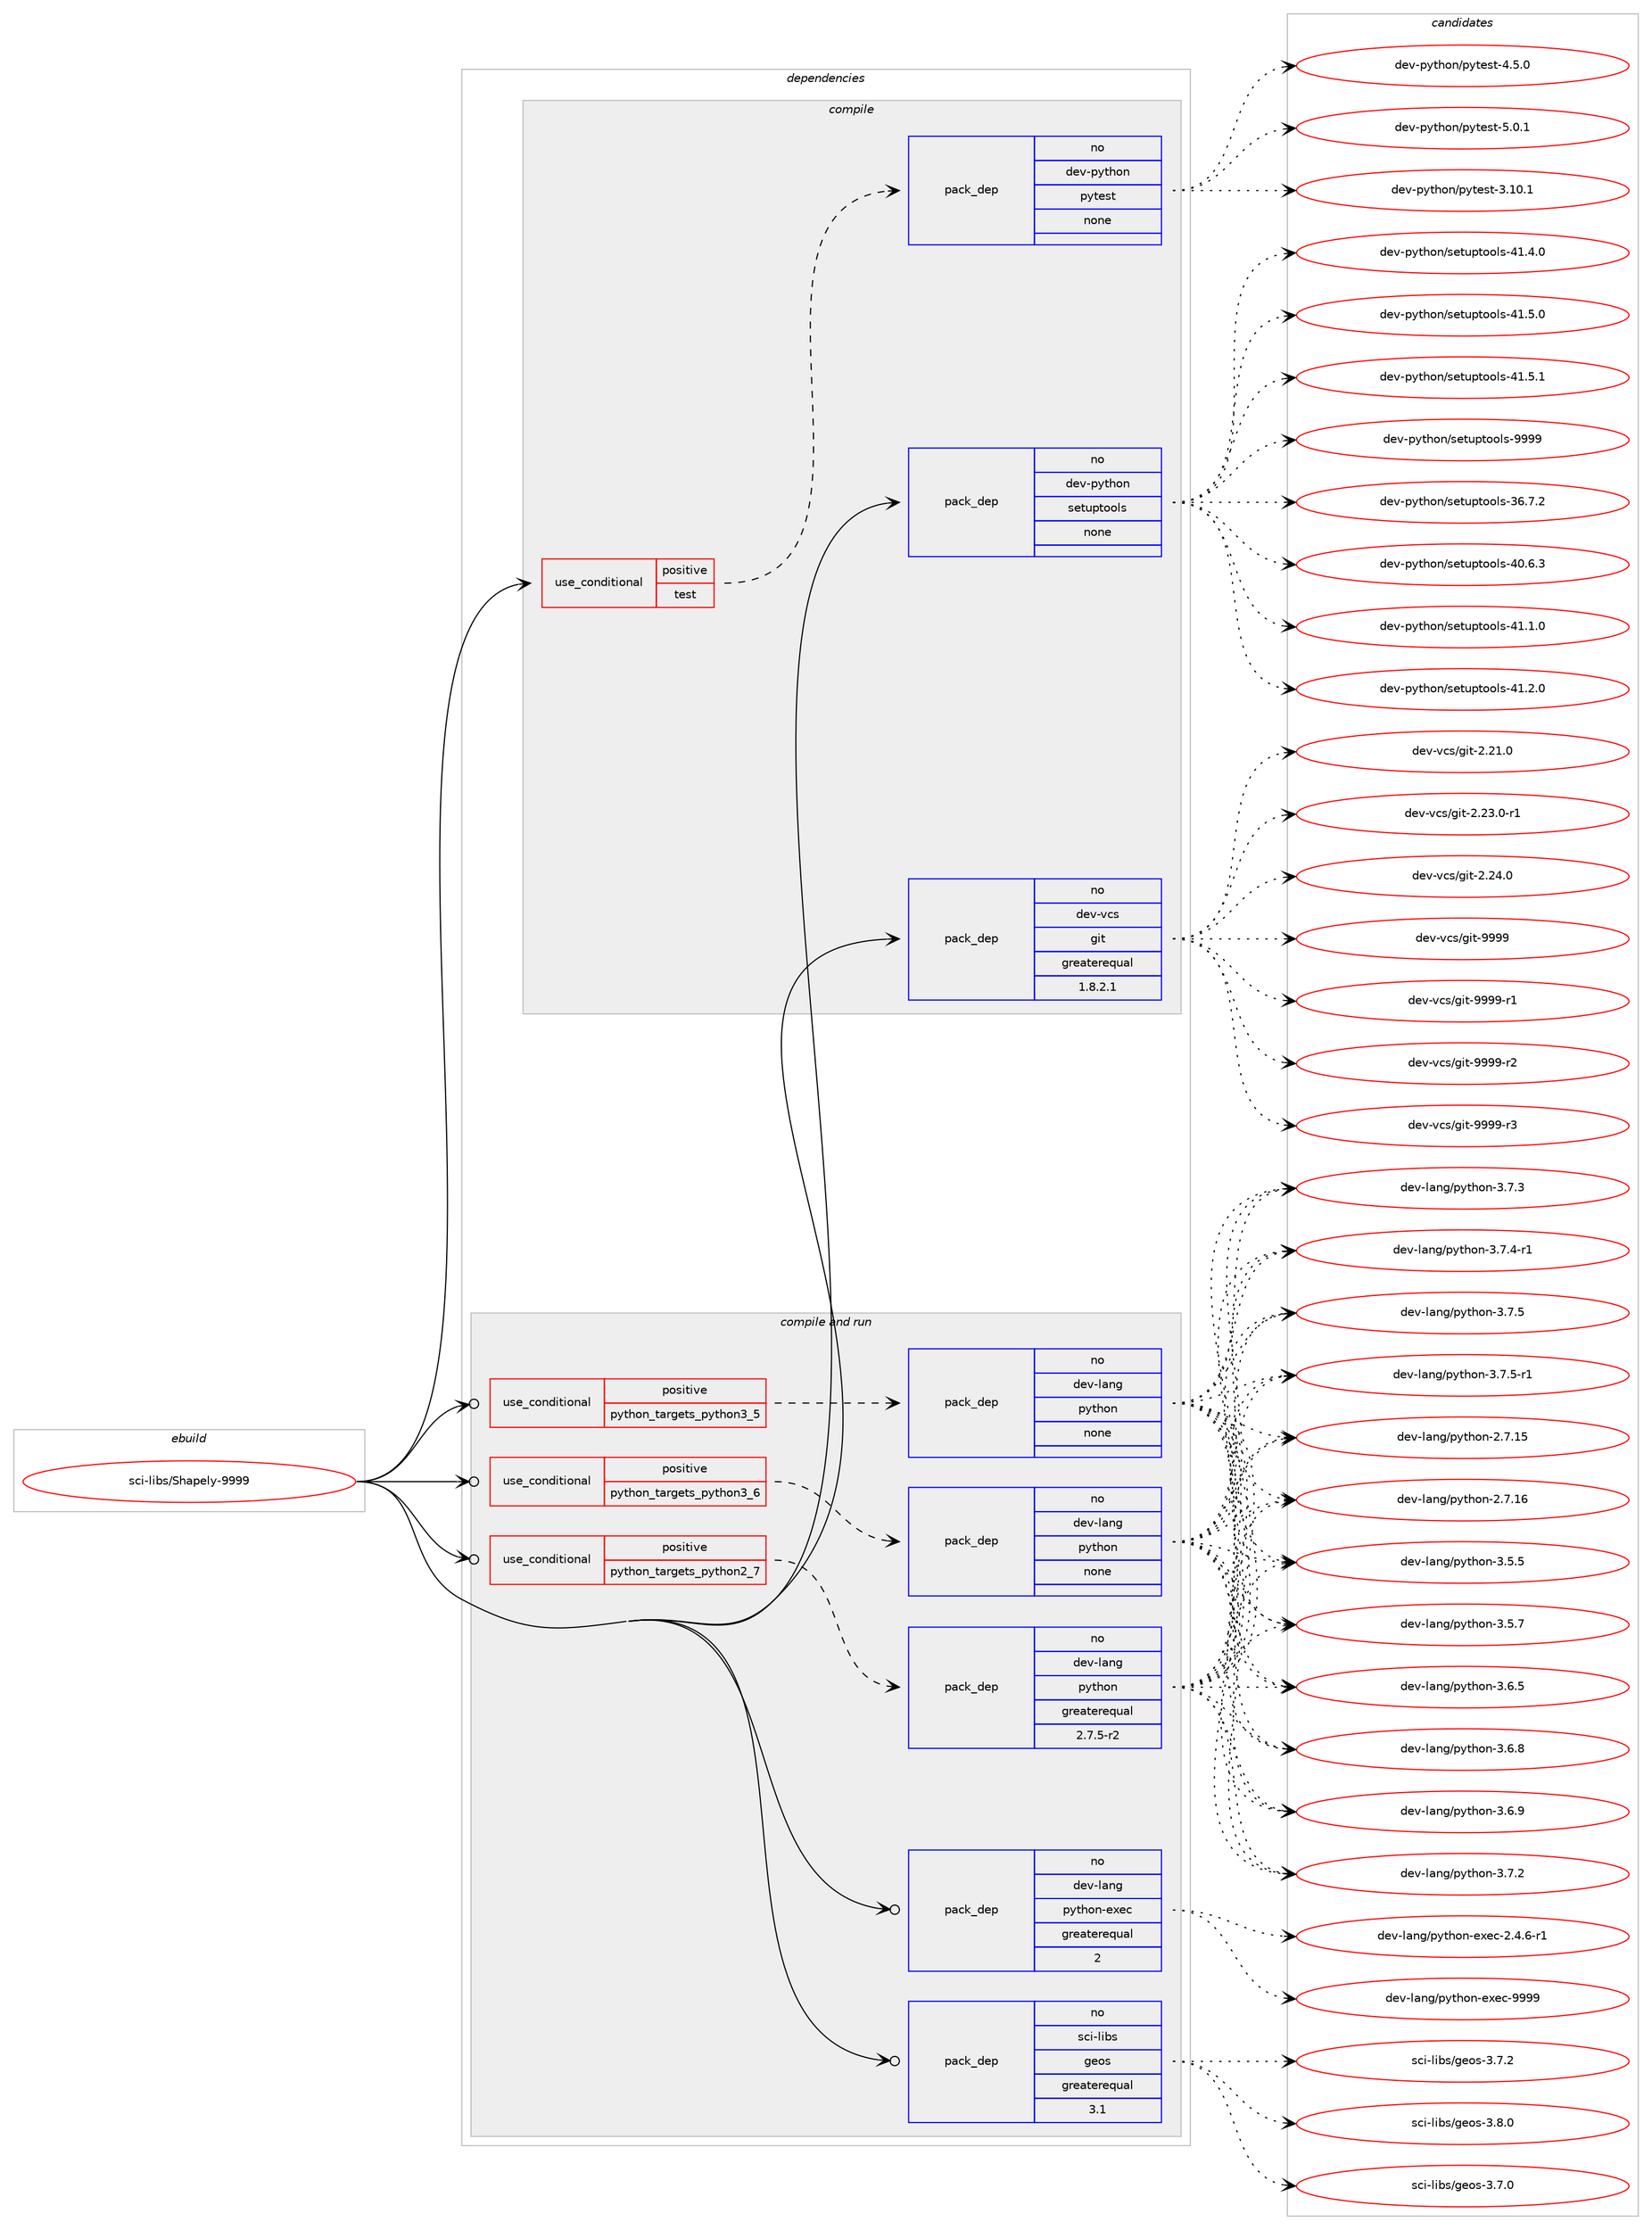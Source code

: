 digraph prolog {

# *************
# Graph options
# *************

newrank=true;
concentrate=true;
compound=true;
graph [rankdir=LR,fontname=Helvetica,fontsize=10,ranksep=1.5];#, ranksep=2.5, nodesep=0.2];
edge  [arrowhead=vee];
node  [fontname=Helvetica,fontsize=10];

# **********
# The ebuild
# **********

subgraph cluster_leftcol {
color=gray;
rank=same;
label=<<i>ebuild</i>>;
id [label="sci-libs/Shapely-9999", color=red, width=4, href="../sci-libs/Shapely-9999.svg"];
}

# ****************
# The dependencies
# ****************

subgraph cluster_midcol {
color=gray;
label=<<i>dependencies</i>>;
subgraph cluster_compile {
fillcolor="#eeeeee";
style=filled;
label=<<i>compile</i>>;
subgraph cond207592 {
dependency855449 [label=<<TABLE BORDER="0" CELLBORDER="1" CELLSPACING="0" CELLPADDING="4"><TR><TD ROWSPAN="3" CELLPADDING="10">use_conditional</TD></TR><TR><TD>positive</TD></TR><TR><TD>test</TD></TR></TABLE>>, shape=none, color=red];
subgraph pack632760 {
dependency855450 [label=<<TABLE BORDER="0" CELLBORDER="1" CELLSPACING="0" CELLPADDING="4" WIDTH="220"><TR><TD ROWSPAN="6" CELLPADDING="30">pack_dep</TD></TR><TR><TD WIDTH="110">no</TD></TR><TR><TD>dev-python</TD></TR><TR><TD>pytest</TD></TR><TR><TD>none</TD></TR><TR><TD></TD></TR></TABLE>>, shape=none, color=blue];
}
dependency855449:e -> dependency855450:w [weight=20,style="dashed",arrowhead="vee"];
}
id:e -> dependency855449:w [weight=20,style="solid",arrowhead="vee"];
subgraph pack632761 {
dependency855451 [label=<<TABLE BORDER="0" CELLBORDER="1" CELLSPACING="0" CELLPADDING="4" WIDTH="220"><TR><TD ROWSPAN="6" CELLPADDING="30">pack_dep</TD></TR><TR><TD WIDTH="110">no</TD></TR><TR><TD>dev-python</TD></TR><TR><TD>setuptools</TD></TR><TR><TD>none</TD></TR><TR><TD></TD></TR></TABLE>>, shape=none, color=blue];
}
id:e -> dependency855451:w [weight=20,style="solid",arrowhead="vee"];
subgraph pack632762 {
dependency855452 [label=<<TABLE BORDER="0" CELLBORDER="1" CELLSPACING="0" CELLPADDING="4" WIDTH="220"><TR><TD ROWSPAN="6" CELLPADDING="30">pack_dep</TD></TR><TR><TD WIDTH="110">no</TD></TR><TR><TD>dev-vcs</TD></TR><TR><TD>git</TD></TR><TR><TD>greaterequal</TD></TR><TR><TD>1.8.2.1</TD></TR></TABLE>>, shape=none, color=blue];
}
id:e -> dependency855452:w [weight=20,style="solid",arrowhead="vee"];
}
subgraph cluster_compileandrun {
fillcolor="#eeeeee";
style=filled;
label=<<i>compile and run</i>>;
subgraph cond207593 {
dependency855453 [label=<<TABLE BORDER="0" CELLBORDER="1" CELLSPACING="0" CELLPADDING="4"><TR><TD ROWSPAN="3" CELLPADDING="10">use_conditional</TD></TR><TR><TD>positive</TD></TR><TR><TD>python_targets_python2_7</TD></TR></TABLE>>, shape=none, color=red];
subgraph pack632763 {
dependency855454 [label=<<TABLE BORDER="0" CELLBORDER="1" CELLSPACING="0" CELLPADDING="4" WIDTH="220"><TR><TD ROWSPAN="6" CELLPADDING="30">pack_dep</TD></TR><TR><TD WIDTH="110">no</TD></TR><TR><TD>dev-lang</TD></TR><TR><TD>python</TD></TR><TR><TD>greaterequal</TD></TR><TR><TD>2.7.5-r2</TD></TR></TABLE>>, shape=none, color=blue];
}
dependency855453:e -> dependency855454:w [weight=20,style="dashed",arrowhead="vee"];
}
id:e -> dependency855453:w [weight=20,style="solid",arrowhead="odotvee"];
subgraph cond207594 {
dependency855455 [label=<<TABLE BORDER="0" CELLBORDER="1" CELLSPACING="0" CELLPADDING="4"><TR><TD ROWSPAN="3" CELLPADDING="10">use_conditional</TD></TR><TR><TD>positive</TD></TR><TR><TD>python_targets_python3_5</TD></TR></TABLE>>, shape=none, color=red];
subgraph pack632764 {
dependency855456 [label=<<TABLE BORDER="0" CELLBORDER="1" CELLSPACING="0" CELLPADDING="4" WIDTH="220"><TR><TD ROWSPAN="6" CELLPADDING="30">pack_dep</TD></TR><TR><TD WIDTH="110">no</TD></TR><TR><TD>dev-lang</TD></TR><TR><TD>python</TD></TR><TR><TD>none</TD></TR><TR><TD></TD></TR></TABLE>>, shape=none, color=blue];
}
dependency855455:e -> dependency855456:w [weight=20,style="dashed",arrowhead="vee"];
}
id:e -> dependency855455:w [weight=20,style="solid",arrowhead="odotvee"];
subgraph cond207595 {
dependency855457 [label=<<TABLE BORDER="0" CELLBORDER="1" CELLSPACING="0" CELLPADDING="4"><TR><TD ROWSPAN="3" CELLPADDING="10">use_conditional</TD></TR><TR><TD>positive</TD></TR><TR><TD>python_targets_python3_6</TD></TR></TABLE>>, shape=none, color=red];
subgraph pack632765 {
dependency855458 [label=<<TABLE BORDER="0" CELLBORDER="1" CELLSPACING="0" CELLPADDING="4" WIDTH="220"><TR><TD ROWSPAN="6" CELLPADDING="30">pack_dep</TD></TR><TR><TD WIDTH="110">no</TD></TR><TR><TD>dev-lang</TD></TR><TR><TD>python</TD></TR><TR><TD>none</TD></TR><TR><TD></TD></TR></TABLE>>, shape=none, color=blue];
}
dependency855457:e -> dependency855458:w [weight=20,style="dashed",arrowhead="vee"];
}
id:e -> dependency855457:w [weight=20,style="solid",arrowhead="odotvee"];
subgraph pack632766 {
dependency855459 [label=<<TABLE BORDER="0" CELLBORDER="1" CELLSPACING="0" CELLPADDING="4" WIDTH="220"><TR><TD ROWSPAN="6" CELLPADDING="30">pack_dep</TD></TR><TR><TD WIDTH="110">no</TD></TR><TR><TD>dev-lang</TD></TR><TR><TD>python-exec</TD></TR><TR><TD>greaterequal</TD></TR><TR><TD>2</TD></TR></TABLE>>, shape=none, color=blue];
}
id:e -> dependency855459:w [weight=20,style="solid",arrowhead="odotvee"];
subgraph pack632767 {
dependency855460 [label=<<TABLE BORDER="0" CELLBORDER="1" CELLSPACING="0" CELLPADDING="4" WIDTH="220"><TR><TD ROWSPAN="6" CELLPADDING="30">pack_dep</TD></TR><TR><TD WIDTH="110">no</TD></TR><TR><TD>sci-libs</TD></TR><TR><TD>geos</TD></TR><TR><TD>greaterequal</TD></TR><TR><TD>3.1</TD></TR></TABLE>>, shape=none, color=blue];
}
id:e -> dependency855460:w [weight=20,style="solid",arrowhead="odotvee"];
}
subgraph cluster_run {
fillcolor="#eeeeee";
style=filled;
label=<<i>run</i>>;
}
}

# **************
# The candidates
# **************

subgraph cluster_choices {
rank=same;
color=gray;
label=<<i>candidates</i>>;

subgraph choice632760 {
color=black;
nodesep=1;
choice100101118451121211161041111104711212111610111511645514649484649 [label="dev-python/pytest-3.10.1", color=red, width=4,href="../dev-python/pytest-3.10.1.svg"];
choice1001011184511212111610411111047112121116101115116455246534648 [label="dev-python/pytest-4.5.0", color=red, width=4,href="../dev-python/pytest-4.5.0.svg"];
choice1001011184511212111610411111047112121116101115116455346484649 [label="dev-python/pytest-5.0.1", color=red, width=4,href="../dev-python/pytest-5.0.1.svg"];
dependency855450:e -> choice100101118451121211161041111104711212111610111511645514649484649:w [style=dotted,weight="100"];
dependency855450:e -> choice1001011184511212111610411111047112121116101115116455246534648:w [style=dotted,weight="100"];
dependency855450:e -> choice1001011184511212111610411111047112121116101115116455346484649:w [style=dotted,weight="100"];
}
subgraph choice632761 {
color=black;
nodesep=1;
choice100101118451121211161041111104711510111611711211611111110811545515446554650 [label="dev-python/setuptools-36.7.2", color=red, width=4,href="../dev-python/setuptools-36.7.2.svg"];
choice100101118451121211161041111104711510111611711211611111110811545524846544651 [label="dev-python/setuptools-40.6.3", color=red, width=4,href="../dev-python/setuptools-40.6.3.svg"];
choice100101118451121211161041111104711510111611711211611111110811545524946494648 [label="dev-python/setuptools-41.1.0", color=red, width=4,href="../dev-python/setuptools-41.1.0.svg"];
choice100101118451121211161041111104711510111611711211611111110811545524946504648 [label="dev-python/setuptools-41.2.0", color=red, width=4,href="../dev-python/setuptools-41.2.0.svg"];
choice100101118451121211161041111104711510111611711211611111110811545524946524648 [label="dev-python/setuptools-41.4.0", color=red, width=4,href="../dev-python/setuptools-41.4.0.svg"];
choice100101118451121211161041111104711510111611711211611111110811545524946534648 [label="dev-python/setuptools-41.5.0", color=red, width=4,href="../dev-python/setuptools-41.5.0.svg"];
choice100101118451121211161041111104711510111611711211611111110811545524946534649 [label="dev-python/setuptools-41.5.1", color=red, width=4,href="../dev-python/setuptools-41.5.1.svg"];
choice10010111845112121116104111110471151011161171121161111111081154557575757 [label="dev-python/setuptools-9999", color=red, width=4,href="../dev-python/setuptools-9999.svg"];
dependency855451:e -> choice100101118451121211161041111104711510111611711211611111110811545515446554650:w [style=dotted,weight="100"];
dependency855451:e -> choice100101118451121211161041111104711510111611711211611111110811545524846544651:w [style=dotted,weight="100"];
dependency855451:e -> choice100101118451121211161041111104711510111611711211611111110811545524946494648:w [style=dotted,weight="100"];
dependency855451:e -> choice100101118451121211161041111104711510111611711211611111110811545524946504648:w [style=dotted,weight="100"];
dependency855451:e -> choice100101118451121211161041111104711510111611711211611111110811545524946524648:w [style=dotted,weight="100"];
dependency855451:e -> choice100101118451121211161041111104711510111611711211611111110811545524946534648:w [style=dotted,weight="100"];
dependency855451:e -> choice100101118451121211161041111104711510111611711211611111110811545524946534649:w [style=dotted,weight="100"];
dependency855451:e -> choice10010111845112121116104111110471151011161171121161111111081154557575757:w [style=dotted,weight="100"];
}
subgraph choice632762 {
color=black;
nodesep=1;
choice10010111845118991154710310511645504650494648 [label="dev-vcs/git-2.21.0", color=red, width=4,href="../dev-vcs/git-2.21.0.svg"];
choice100101118451189911547103105116455046505146484511449 [label="dev-vcs/git-2.23.0-r1", color=red, width=4,href="../dev-vcs/git-2.23.0-r1.svg"];
choice10010111845118991154710310511645504650524648 [label="dev-vcs/git-2.24.0", color=red, width=4,href="../dev-vcs/git-2.24.0.svg"];
choice1001011184511899115471031051164557575757 [label="dev-vcs/git-9999", color=red, width=4,href="../dev-vcs/git-9999.svg"];
choice10010111845118991154710310511645575757574511449 [label="dev-vcs/git-9999-r1", color=red, width=4,href="../dev-vcs/git-9999-r1.svg"];
choice10010111845118991154710310511645575757574511450 [label="dev-vcs/git-9999-r2", color=red, width=4,href="../dev-vcs/git-9999-r2.svg"];
choice10010111845118991154710310511645575757574511451 [label="dev-vcs/git-9999-r3", color=red, width=4,href="../dev-vcs/git-9999-r3.svg"];
dependency855452:e -> choice10010111845118991154710310511645504650494648:w [style=dotted,weight="100"];
dependency855452:e -> choice100101118451189911547103105116455046505146484511449:w [style=dotted,weight="100"];
dependency855452:e -> choice10010111845118991154710310511645504650524648:w [style=dotted,weight="100"];
dependency855452:e -> choice1001011184511899115471031051164557575757:w [style=dotted,weight="100"];
dependency855452:e -> choice10010111845118991154710310511645575757574511449:w [style=dotted,weight="100"];
dependency855452:e -> choice10010111845118991154710310511645575757574511450:w [style=dotted,weight="100"];
dependency855452:e -> choice10010111845118991154710310511645575757574511451:w [style=dotted,weight="100"];
}
subgraph choice632763 {
color=black;
nodesep=1;
choice10010111845108971101034711212111610411111045504655464953 [label="dev-lang/python-2.7.15", color=red, width=4,href="../dev-lang/python-2.7.15.svg"];
choice10010111845108971101034711212111610411111045504655464954 [label="dev-lang/python-2.7.16", color=red, width=4,href="../dev-lang/python-2.7.16.svg"];
choice100101118451089711010347112121116104111110455146534653 [label="dev-lang/python-3.5.5", color=red, width=4,href="../dev-lang/python-3.5.5.svg"];
choice100101118451089711010347112121116104111110455146534655 [label="dev-lang/python-3.5.7", color=red, width=4,href="../dev-lang/python-3.5.7.svg"];
choice100101118451089711010347112121116104111110455146544653 [label="dev-lang/python-3.6.5", color=red, width=4,href="../dev-lang/python-3.6.5.svg"];
choice100101118451089711010347112121116104111110455146544656 [label="dev-lang/python-3.6.8", color=red, width=4,href="../dev-lang/python-3.6.8.svg"];
choice100101118451089711010347112121116104111110455146544657 [label="dev-lang/python-3.6.9", color=red, width=4,href="../dev-lang/python-3.6.9.svg"];
choice100101118451089711010347112121116104111110455146554650 [label="dev-lang/python-3.7.2", color=red, width=4,href="../dev-lang/python-3.7.2.svg"];
choice100101118451089711010347112121116104111110455146554651 [label="dev-lang/python-3.7.3", color=red, width=4,href="../dev-lang/python-3.7.3.svg"];
choice1001011184510897110103471121211161041111104551465546524511449 [label="dev-lang/python-3.7.4-r1", color=red, width=4,href="../dev-lang/python-3.7.4-r1.svg"];
choice100101118451089711010347112121116104111110455146554653 [label="dev-lang/python-3.7.5", color=red, width=4,href="../dev-lang/python-3.7.5.svg"];
choice1001011184510897110103471121211161041111104551465546534511449 [label="dev-lang/python-3.7.5-r1", color=red, width=4,href="../dev-lang/python-3.7.5-r1.svg"];
dependency855454:e -> choice10010111845108971101034711212111610411111045504655464953:w [style=dotted,weight="100"];
dependency855454:e -> choice10010111845108971101034711212111610411111045504655464954:w [style=dotted,weight="100"];
dependency855454:e -> choice100101118451089711010347112121116104111110455146534653:w [style=dotted,weight="100"];
dependency855454:e -> choice100101118451089711010347112121116104111110455146534655:w [style=dotted,weight="100"];
dependency855454:e -> choice100101118451089711010347112121116104111110455146544653:w [style=dotted,weight="100"];
dependency855454:e -> choice100101118451089711010347112121116104111110455146544656:w [style=dotted,weight="100"];
dependency855454:e -> choice100101118451089711010347112121116104111110455146544657:w [style=dotted,weight="100"];
dependency855454:e -> choice100101118451089711010347112121116104111110455146554650:w [style=dotted,weight="100"];
dependency855454:e -> choice100101118451089711010347112121116104111110455146554651:w [style=dotted,weight="100"];
dependency855454:e -> choice1001011184510897110103471121211161041111104551465546524511449:w [style=dotted,weight="100"];
dependency855454:e -> choice100101118451089711010347112121116104111110455146554653:w [style=dotted,weight="100"];
dependency855454:e -> choice1001011184510897110103471121211161041111104551465546534511449:w [style=dotted,weight="100"];
}
subgraph choice632764 {
color=black;
nodesep=1;
choice10010111845108971101034711212111610411111045504655464953 [label="dev-lang/python-2.7.15", color=red, width=4,href="../dev-lang/python-2.7.15.svg"];
choice10010111845108971101034711212111610411111045504655464954 [label="dev-lang/python-2.7.16", color=red, width=4,href="../dev-lang/python-2.7.16.svg"];
choice100101118451089711010347112121116104111110455146534653 [label="dev-lang/python-3.5.5", color=red, width=4,href="../dev-lang/python-3.5.5.svg"];
choice100101118451089711010347112121116104111110455146534655 [label="dev-lang/python-3.5.7", color=red, width=4,href="../dev-lang/python-3.5.7.svg"];
choice100101118451089711010347112121116104111110455146544653 [label="dev-lang/python-3.6.5", color=red, width=4,href="../dev-lang/python-3.6.5.svg"];
choice100101118451089711010347112121116104111110455146544656 [label="dev-lang/python-3.6.8", color=red, width=4,href="../dev-lang/python-3.6.8.svg"];
choice100101118451089711010347112121116104111110455146544657 [label="dev-lang/python-3.6.9", color=red, width=4,href="../dev-lang/python-3.6.9.svg"];
choice100101118451089711010347112121116104111110455146554650 [label="dev-lang/python-3.7.2", color=red, width=4,href="../dev-lang/python-3.7.2.svg"];
choice100101118451089711010347112121116104111110455146554651 [label="dev-lang/python-3.7.3", color=red, width=4,href="../dev-lang/python-3.7.3.svg"];
choice1001011184510897110103471121211161041111104551465546524511449 [label="dev-lang/python-3.7.4-r1", color=red, width=4,href="../dev-lang/python-3.7.4-r1.svg"];
choice100101118451089711010347112121116104111110455146554653 [label="dev-lang/python-3.7.5", color=red, width=4,href="../dev-lang/python-3.7.5.svg"];
choice1001011184510897110103471121211161041111104551465546534511449 [label="dev-lang/python-3.7.5-r1", color=red, width=4,href="../dev-lang/python-3.7.5-r1.svg"];
dependency855456:e -> choice10010111845108971101034711212111610411111045504655464953:w [style=dotted,weight="100"];
dependency855456:e -> choice10010111845108971101034711212111610411111045504655464954:w [style=dotted,weight="100"];
dependency855456:e -> choice100101118451089711010347112121116104111110455146534653:w [style=dotted,weight="100"];
dependency855456:e -> choice100101118451089711010347112121116104111110455146534655:w [style=dotted,weight="100"];
dependency855456:e -> choice100101118451089711010347112121116104111110455146544653:w [style=dotted,weight="100"];
dependency855456:e -> choice100101118451089711010347112121116104111110455146544656:w [style=dotted,weight="100"];
dependency855456:e -> choice100101118451089711010347112121116104111110455146544657:w [style=dotted,weight="100"];
dependency855456:e -> choice100101118451089711010347112121116104111110455146554650:w [style=dotted,weight="100"];
dependency855456:e -> choice100101118451089711010347112121116104111110455146554651:w [style=dotted,weight="100"];
dependency855456:e -> choice1001011184510897110103471121211161041111104551465546524511449:w [style=dotted,weight="100"];
dependency855456:e -> choice100101118451089711010347112121116104111110455146554653:w [style=dotted,weight="100"];
dependency855456:e -> choice1001011184510897110103471121211161041111104551465546534511449:w [style=dotted,weight="100"];
}
subgraph choice632765 {
color=black;
nodesep=1;
choice10010111845108971101034711212111610411111045504655464953 [label="dev-lang/python-2.7.15", color=red, width=4,href="../dev-lang/python-2.7.15.svg"];
choice10010111845108971101034711212111610411111045504655464954 [label="dev-lang/python-2.7.16", color=red, width=4,href="../dev-lang/python-2.7.16.svg"];
choice100101118451089711010347112121116104111110455146534653 [label="dev-lang/python-3.5.5", color=red, width=4,href="../dev-lang/python-3.5.5.svg"];
choice100101118451089711010347112121116104111110455146534655 [label="dev-lang/python-3.5.7", color=red, width=4,href="../dev-lang/python-3.5.7.svg"];
choice100101118451089711010347112121116104111110455146544653 [label="dev-lang/python-3.6.5", color=red, width=4,href="../dev-lang/python-3.6.5.svg"];
choice100101118451089711010347112121116104111110455146544656 [label="dev-lang/python-3.6.8", color=red, width=4,href="../dev-lang/python-3.6.8.svg"];
choice100101118451089711010347112121116104111110455146544657 [label="dev-lang/python-3.6.9", color=red, width=4,href="../dev-lang/python-3.6.9.svg"];
choice100101118451089711010347112121116104111110455146554650 [label="dev-lang/python-3.7.2", color=red, width=4,href="../dev-lang/python-3.7.2.svg"];
choice100101118451089711010347112121116104111110455146554651 [label="dev-lang/python-3.7.3", color=red, width=4,href="../dev-lang/python-3.7.3.svg"];
choice1001011184510897110103471121211161041111104551465546524511449 [label="dev-lang/python-3.7.4-r1", color=red, width=4,href="../dev-lang/python-3.7.4-r1.svg"];
choice100101118451089711010347112121116104111110455146554653 [label="dev-lang/python-3.7.5", color=red, width=4,href="../dev-lang/python-3.7.5.svg"];
choice1001011184510897110103471121211161041111104551465546534511449 [label="dev-lang/python-3.7.5-r1", color=red, width=4,href="../dev-lang/python-3.7.5-r1.svg"];
dependency855458:e -> choice10010111845108971101034711212111610411111045504655464953:w [style=dotted,weight="100"];
dependency855458:e -> choice10010111845108971101034711212111610411111045504655464954:w [style=dotted,weight="100"];
dependency855458:e -> choice100101118451089711010347112121116104111110455146534653:w [style=dotted,weight="100"];
dependency855458:e -> choice100101118451089711010347112121116104111110455146534655:w [style=dotted,weight="100"];
dependency855458:e -> choice100101118451089711010347112121116104111110455146544653:w [style=dotted,weight="100"];
dependency855458:e -> choice100101118451089711010347112121116104111110455146544656:w [style=dotted,weight="100"];
dependency855458:e -> choice100101118451089711010347112121116104111110455146544657:w [style=dotted,weight="100"];
dependency855458:e -> choice100101118451089711010347112121116104111110455146554650:w [style=dotted,weight="100"];
dependency855458:e -> choice100101118451089711010347112121116104111110455146554651:w [style=dotted,weight="100"];
dependency855458:e -> choice1001011184510897110103471121211161041111104551465546524511449:w [style=dotted,weight="100"];
dependency855458:e -> choice100101118451089711010347112121116104111110455146554653:w [style=dotted,weight="100"];
dependency855458:e -> choice1001011184510897110103471121211161041111104551465546534511449:w [style=dotted,weight="100"];
}
subgraph choice632766 {
color=black;
nodesep=1;
choice10010111845108971101034711212111610411111045101120101994550465246544511449 [label="dev-lang/python-exec-2.4.6-r1", color=red, width=4,href="../dev-lang/python-exec-2.4.6-r1.svg"];
choice10010111845108971101034711212111610411111045101120101994557575757 [label="dev-lang/python-exec-9999", color=red, width=4,href="../dev-lang/python-exec-9999.svg"];
dependency855459:e -> choice10010111845108971101034711212111610411111045101120101994550465246544511449:w [style=dotted,weight="100"];
dependency855459:e -> choice10010111845108971101034711212111610411111045101120101994557575757:w [style=dotted,weight="100"];
}
subgraph choice632767 {
color=black;
nodesep=1;
choice11599105451081059811547103101111115455146554648 [label="sci-libs/geos-3.7.0", color=red, width=4,href="../sci-libs/geos-3.7.0.svg"];
choice11599105451081059811547103101111115455146554650 [label="sci-libs/geos-3.7.2", color=red, width=4,href="../sci-libs/geos-3.7.2.svg"];
choice11599105451081059811547103101111115455146564648 [label="sci-libs/geos-3.8.0", color=red, width=4,href="../sci-libs/geos-3.8.0.svg"];
dependency855460:e -> choice11599105451081059811547103101111115455146554648:w [style=dotted,weight="100"];
dependency855460:e -> choice11599105451081059811547103101111115455146554650:w [style=dotted,weight="100"];
dependency855460:e -> choice11599105451081059811547103101111115455146564648:w [style=dotted,weight="100"];
}
}

}

